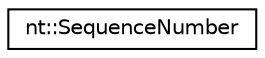 digraph "Graphical Class Hierarchy"
{
  edge [fontname="Helvetica",fontsize="10",labelfontname="Helvetica",labelfontsize="10"];
  node [fontname="Helvetica",fontsize="10",shape=record];
  rankdir="LR";
  Node1 [label="nt::SequenceNumber",height=0.2,width=0.4,color="black", fillcolor="white", style="filled",URL="$classnt_1_1SequenceNumber.html"];
}
